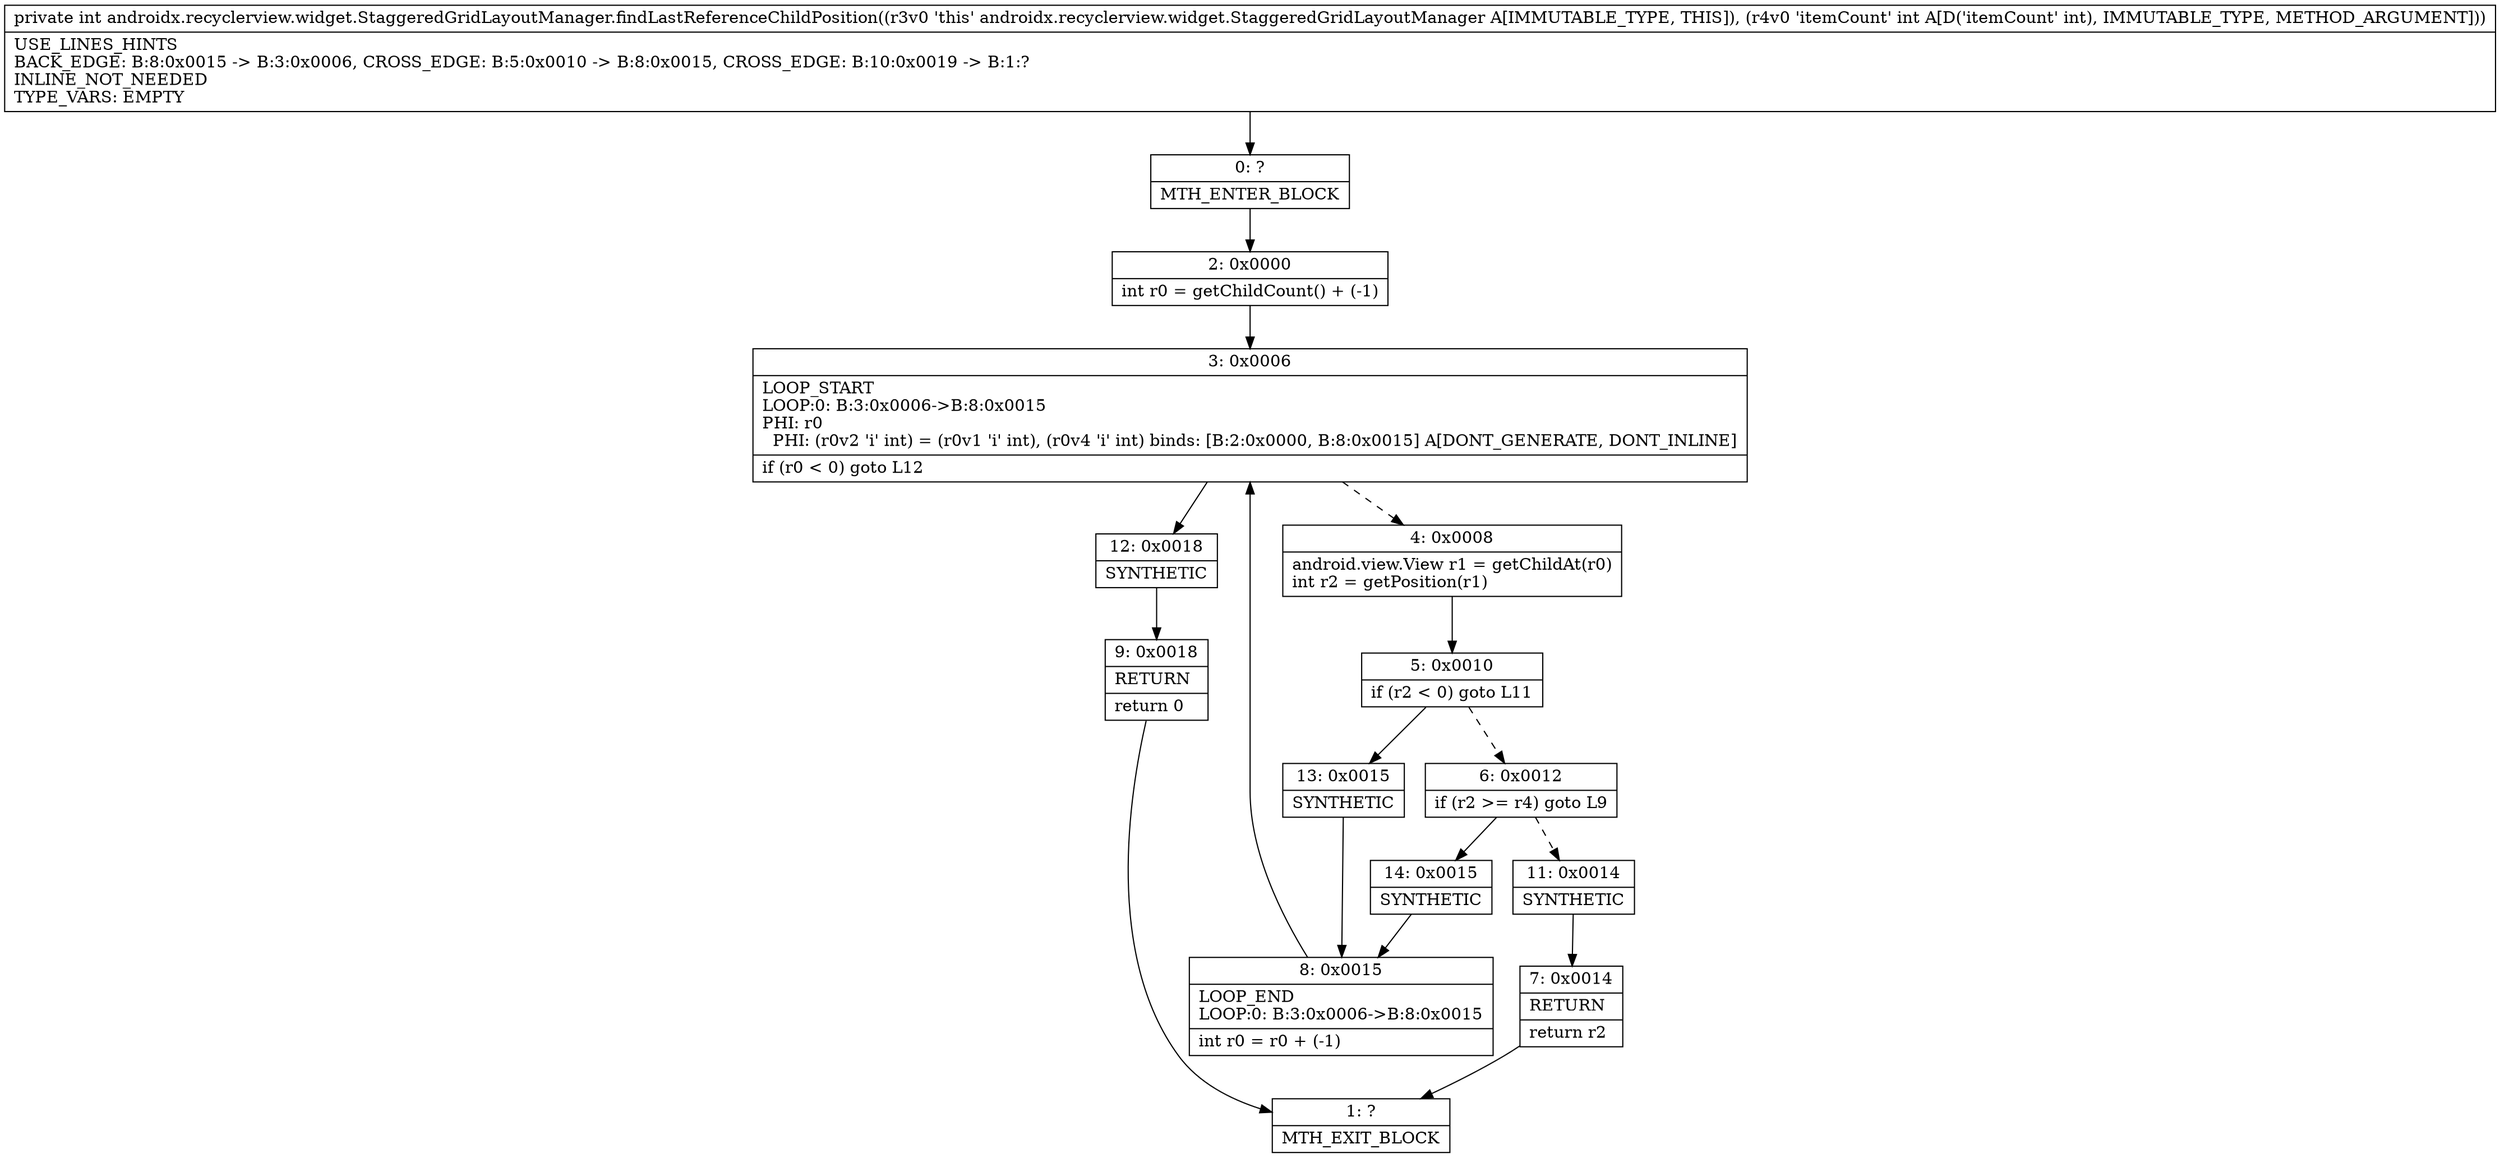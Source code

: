 digraph "CFG forandroidx.recyclerview.widget.StaggeredGridLayoutManager.findLastReferenceChildPosition(I)I" {
Node_0 [shape=record,label="{0\:\ ?|MTH_ENTER_BLOCK\l}"];
Node_2 [shape=record,label="{2\:\ 0x0000|int r0 = getChildCount() + (\-1)\l}"];
Node_3 [shape=record,label="{3\:\ 0x0006|LOOP_START\lLOOP:0: B:3:0x0006\-\>B:8:0x0015\lPHI: r0 \l  PHI: (r0v2 'i' int) = (r0v1 'i' int), (r0v4 'i' int) binds: [B:2:0x0000, B:8:0x0015] A[DONT_GENERATE, DONT_INLINE]\l|if (r0 \< 0) goto L12\l}"];
Node_4 [shape=record,label="{4\:\ 0x0008|android.view.View r1 = getChildAt(r0)\lint r2 = getPosition(r1)\l}"];
Node_5 [shape=record,label="{5\:\ 0x0010|if (r2 \< 0) goto L11\l}"];
Node_6 [shape=record,label="{6\:\ 0x0012|if (r2 \>= r4) goto L9\l}"];
Node_11 [shape=record,label="{11\:\ 0x0014|SYNTHETIC\l}"];
Node_7 [shape=record,label="{7\:\ 0x0014|RETURN\l|return r2\l}"];
Node_1 [shape=record,label="{1\:\ ?|MTH_EXIT_BLOCK\l}"];
Node_14 [shape=record,label="{14\:\ 0x0015|SYNTHETIC\l}"];
Node_8 [shape=record,label="{8\:\ 0x0015|LOOP_END\lLOOP:0: B:3:0x0006\-\>B:8:0x0015\l|int r0 = r0 + (\-1)\l}"];
Node_13 [shape=record,label="{13\:\ 0x0015|SYNTHETIC\l}"];
Node_12 [shape=record,label="{12\:\ 0x0018|SYNTHETIC\l}"];
Node_9 [shape=record,label="{9\:\ 0x0018|RETURN\l|return 0\l}"];
MethodNode[shape=record,label="{private int androidx.recyclerview.widget.StaggeredGridLayoutManager.findLastReferenceChildPosition((r3v0 'this' androidx.recyclerview.widget.StaggeredGridLayoutManager A[IMMUTABLE_TYPE, THIS]), (r4v0 'itemCount' int A[D('itemCount' int), IMMUTABLE_TYPE, METHOD_ARGUMENT]))  | USE_LINES_HINTS\lBACK_EDGE: B:8:0x0015 \-\> B:3:0x0006, CROSS_EDGE: B:5:0x0010 \-\> B:8:0x0015, CROSS_EDGE: B:10:0x0019 \-\> B:1:?\lINLINE_NOT_NEEDED\lTYPE_VARS: EMPTY\l}"];
MethodNode -> Node_0;Node_0 -> Node_2;
Node_2 -> Node_3;
Node_3 -> Node_4[style=dashed];
Node_3 -> Node_12;
Node_4 -> Node_5;
Node_5 -> Node_6[style=dashed];
Node_5 -> Node_13;
Node_6 -> Node_11[style=dashed];
Node_6 -> Node_14;
Node_11 -> Node_7;
Node_7 -> Node_1;
Node_14 -> Node_8;
Node_8 -> Node_3;
Node_13 -> Node_8;
Node_12 -> Node_9;
Node_9 -> Node_1;
}

